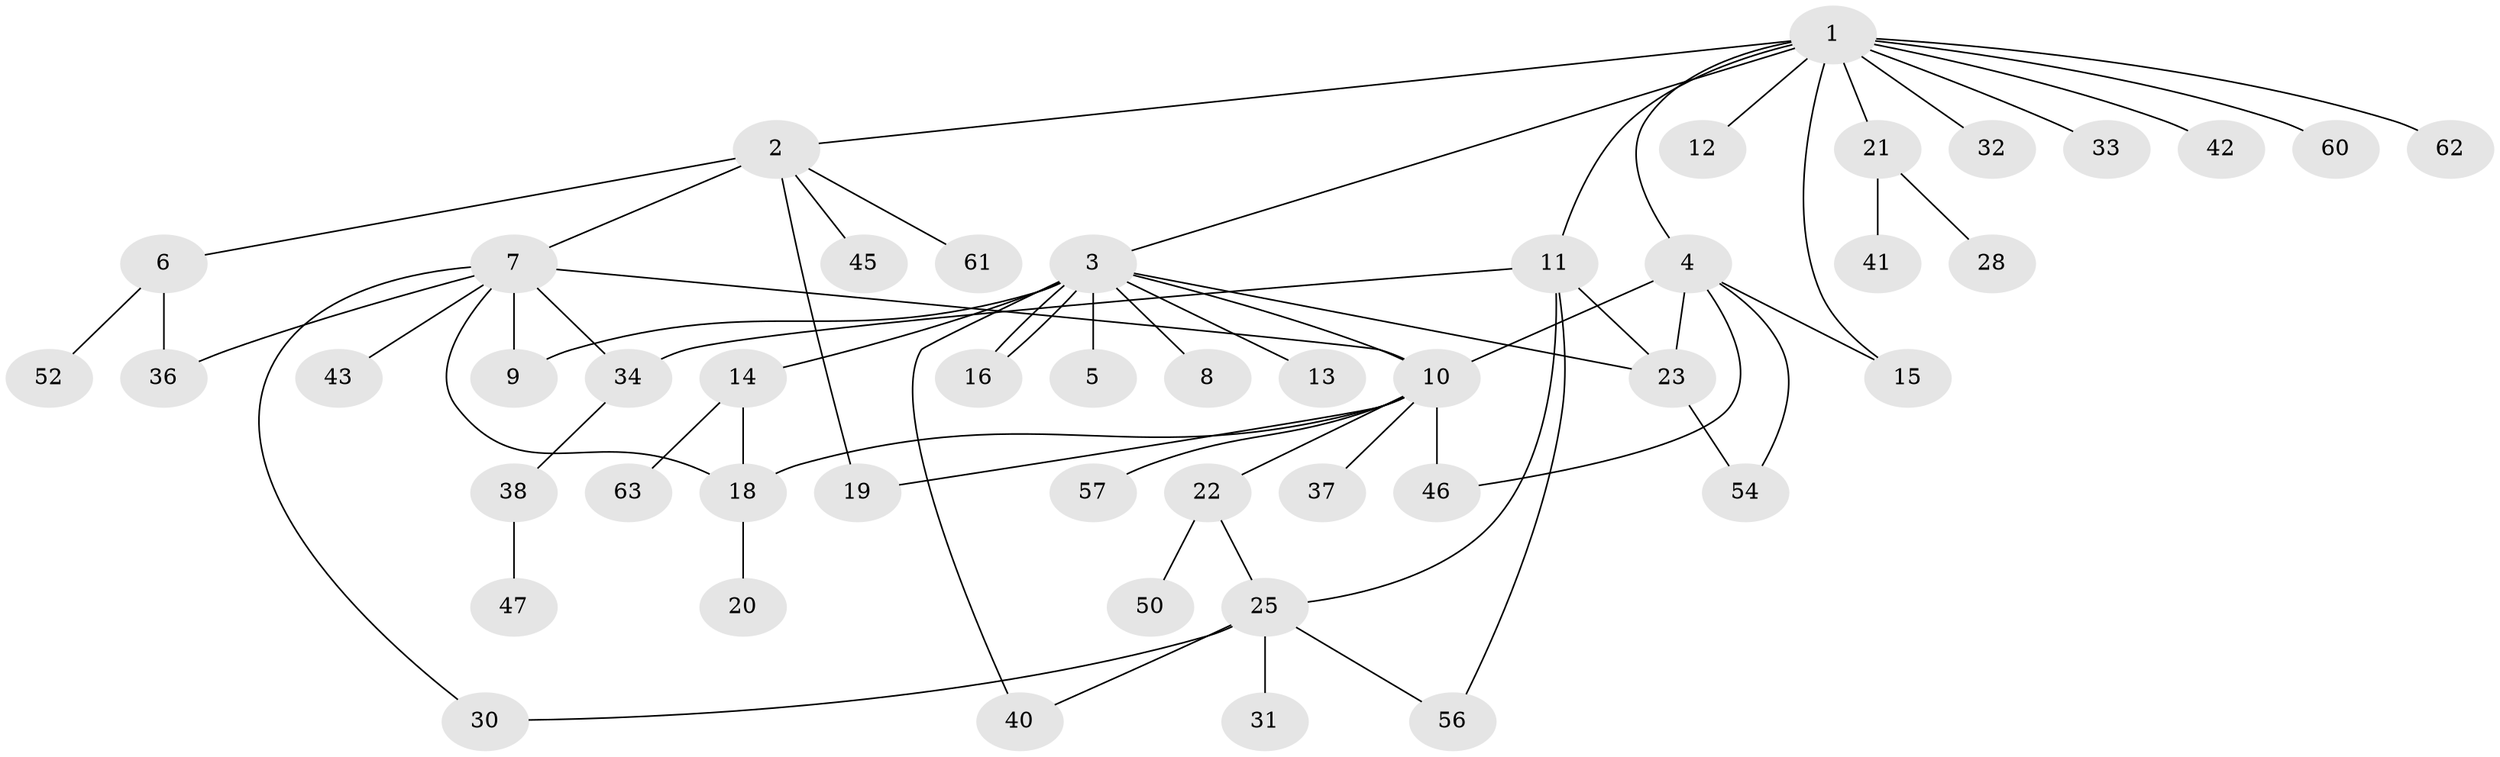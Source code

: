 // Generated by graph-tools (version 1.1) at 2025/23/03/03/25 07:23:52]
// undirected, 48 vertices, 65 edges
graph export_dot {
graph [start="1"]
  node [color=gray90,style=filled];
  1 [super="+29"];
  2 [super="+17"];
  3 [super="+55"];
  4 [super="+64"];
  5;
  6 [super="+53"];
  7 [super="+24"];
  8;
  9 [super="+65"];
  10 [super="+35"];
  11 [super="+48"];
  12;
  13;
  14 [super="+51"];
  15;
  16;
  18 [super="+49"];
  19;
  20;
  21 [super="+26"];
  22 [super="+39"];
  23 [super="+58"];
  25 [super="+27"];
  28;
  30 [super="+44"];
  31;
  32;
  33;
  34;
  36;
  37;
  38;
  40;
  41;
  42;
  43;
  45 [super="+68"];
  46 [super="+59"];
  47 [super="+66"];
  50;
  52 [super="+67"];
  54;
  56;
  57;
  60;
  61;
  62;
  63;
  1 -- 2;
  1 -- 3;
  1 -- 4;
  1 -- 11;
  1 -- 12;
  1 -- 15;
  1 -- 21;
  1 -- 32;
  1 -- 33;
  1 -- 42;
  1 -- 60;
  1 -- 62;
  2 -- 6;
  2 -- 7 [weight=2];
  2 -- 19;
  2 -- 61;
  2 -- 45;
  3 -- 5;
  3 -- 8;
  3 -- 10;
  3 -- 13;
  3 -- 14 [weight=3];
  3 -- 16;
  3 -- 16;
  3 -- 23;
  3 -- 40;
  3 -- 9;
  4 -- 10;
  4 -- 15;
  4 -- 46;
  4 -- 54;
  4 -- 23;
  6 -- 36;
  6 -- 52;
  7 -- 9;
  7 -- 10;
  7 -- 30;
  7 -- 36;
  7 -- 43;
  7 -- 18;
  7 -- 34;
  10 -- 18 [weight=2];
  10 -- 19;
  10 -- 22;
  10 -- 57;
  10 -- 37;
  10 -- 46;
  11 -- 34;
  11 -- 56;
  11 -- 25;
  11 -- 23;
  14 -- 18;
  14 -- 63;
  18 -- 20;
  21 -- 28;
  21 -- 41;
  22 -- 25;
  22 -- 50;
  23 -- 54;
  25 -- 30;
  25 -- 31;
  25 -- 40;
  25 -- 56;
  34 -- 38;
  38 -- 47;
}
